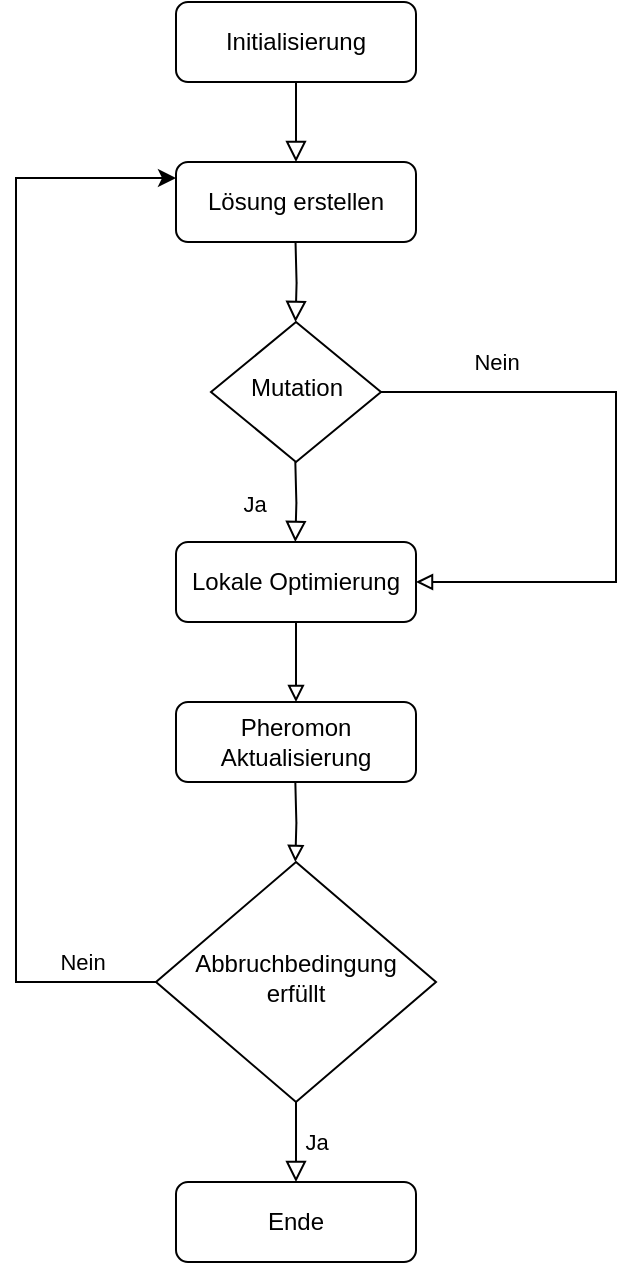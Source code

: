 <mxfile version="16.2.4" type="github"><diagram id="C5RBs43oDa-KdzZeNtuy" name="Page-1"><mxGraphModel dx="748" dy="1048" grid="1" gridSize="10" guides="1" tooltips="1" connect="1" arrows="1" fold="1" page="1" pageScale="1" pageWidth="827" pageHeight="1169" math="0" shadow="0"><root><mxCell id="WIyWlLk6GJQsqaUBKTNV-0"/><mxCell id="WIyWlLk6GJQsqaUBKTNV-1" parent="WIyWlLk6GJQsqaUBKTNV-0"/><mxCell id="WIyWlLk6GJQsqaUBKTNV-2" value="" style="rounded=0;html=1;jettySize=auto;orthogonalLoop=1;fontSize=11;endArrow=block;endFill=0;endSize=8;strokeWidth=1;shadow=0;labelBackgroundColor=none;edgeStyle=orthogonalEdgeStyle;entryX=0.5;entryY=0;entryDx=0;entryDy=0;" parent="WIyWlLk6GJQsqaUBKTNV-1" source="WIyWlLk6GJQsqaUBKTNV-3" edge="1" target="WIyWlLk6GJQsqaUBKTNV-7"><mxGeometry relative="1" as="geometry"><mxPoint x="250" y="100" as="targetPoint"/></mxGeometry></mxCell><mxCell id="WIyWlLk6GJQsqaUBKTNV-3" value="Initialisierung" style="rounded=1;whiteSpace=wrap;html=1;fontSize=12;glass=0;strokeWidth=1;shadow=0;" parent="WIyWlLk6GJQsqaUBKTNV-1" vertex="1"><mxGeometry x="160" y="50" width="120" height="40" as="geometry"/></mxCell><mxCell id="WIyWlLk6GJQsqaUBKTNV-5" value="Ja" style="edgeStyle=orthogonalEdgeStyle;rounded=0;html=1;jettySize=auto;orthogonalLoop=1;fontSize=11;endArrow=block;endFill=0;endSize=8;strokeWidth=1;shadow=0;labelBackgroundColor=none;" parent="WIyWlLk6GJQsqaUBKTNV-1" source="WIyWlLk6GJQsqaUBKTNV-6" edge="1"><mxGeometry y="10" relative="1" as="geometry"><mxPoint as="offset"/><mxPoint x="220" y="640" as="targetPoint"/></mxGeometry></mxCell><mxCell id="WIyWlLk6GJQsqaUBKTNV-6" value="Abbruchbedingung erfüllt" style="rhombus;whiteSpace=wrap;html=1;shadow=0;fontFamily=Helvetica;fontSize=12;align=center;strokeWidth=1;spacing=6;spacingTop=-4;" parent="WIyWlLk6GJQsqaUBKTNV-1" vertex="1"><mxGeometry x="150" y="480" width="140" height="120" as="geometry"/></mxCell><mxCell id="WIyWlLk6GJQsqaUBKTNV-7" value="Lösung erstellen" style="rounded=1;whiteSpace=wrap;html=1;fontSize=12;glass=0;strokeWidth=1;shadow=0;" parent="WIyWlLk6GJQsqaUBKTNV-1" vertex="1"><mxGeometry x="160" y="130" width="120" height="40" as="geometry"/></mxCell><mxCell id="WIyWlLk6GJQsqaUBKTNV-12" value="Lokale Optimierung" style="rounded=1;whiteSpace=wrap;html=1;fontSize=12;glass=0;strokeWidth=1;shadow=0;" parent="WIyWlLk6GJQsqaUBKTNV-1" vertex="1"><mxGeometry x="160" y="320" width="120" height="40" as="geometry"/></mxCell><mxCell id="2UPCyf3RlsRN6Hu7xs9X-2" value="" style="rounded=0;html=1;jettySize=auto;orthogonalLoop=1;fontSize=11;endArrow=block;endFill=0;endSize=8;strokeWidth=1;shadow=0;labelBackgroundColor=none;edgeStyle=orthogonalEdgeStyle;exitX=0.5;exitY=1;exitDx=0;exitDy=0;startArrow=none;" parent="WIyWlLk6GJQsqaUBKTNV-1" source="2UPCyf3RlsRN6Hu7xs9X-3" edge="1"><mxGeometry y="21" relative="1" as="geometry"><mxPoint as="offset"/><mxPoint x="240" y="380" as="sourcePoint"/><mxPoint x="220" y="440" as="targetPoint"/></mxGeometry></mxCell><mxCell id="2UPCyf3RlsRN6Hu7xs9X-3" value="Pheromon Aktualisierung" style="rounded=1;whiteSpace=wrap;html=1;fontSize=12;glass=0;strokeWidth=1;shadow=0;" parent="WIyWlLk6GJQsqaUBKTNV-1" vertex="1"><mxGeometry x="160" y="400" width="120" height="40" as="geometry"/></mxCell><mxCell id="2UPCyf3RlsRN6Hu7xs9X-4" value="" style="rounded=0;html=1;jettySize=auto;orthogonalLoop=1;fontSize=11;endArrow=block;endFill=0;strokeWidth=1;shadow=0;labelBackgroundColor=none;edgeStyle=orthogonalEdgeStyle;exitX=0.5;exitY=1;exitDx=0;exitDy=0;startArrow=none;startFill=0;" parent="WIyWlLk6GJQsqaUBKTNV-1" source="WIyWlLk6GJQsqaUBKTNV-12" edge="1"><mxGeometry y="21" relative="1" as="geometry"><mxPoint as="offset"/><mxPoint x="220" y="360" as="sourcePoint"/><mxPoint x="220" y="400" as="targetPoint"/></mxGeometry></mxCell><mxCell id="2UPCyf3RlsRN6Hu7xs9X-7" value="Ende" style="rounded=1;whiteSpace=wrap;html=1;fontSize=12;glass=0;strokeWidth=1;shadow=0;" parent="WIyWlLk6GJQsqaUBKTNV-1" vertex="1"><mxGeometry x="160" y="640" width="120" height="40" as="geometry"/></mxCell><mxCell id="2UPCyf3RlsRN6Hu7xs9X-8" value="Nein" style="endArrow=block;html=1;rounded=0;endFill=0;exitX=1;exitY=0.5;exitDx=0;exitDy=0;" parent="WIyWlLk6GJQsqaUBKTNV-1" edge="1"><mxGeometry x="-0.632" y="15" width="50" height="50" relative="1" as="geometry"><mxPoint x="262.5" y="245" as="sourcePoint"/><mxPoint x="280" y="340" as="targetPoint"/><Array as="points"><mxPoint x="380" y="245"/><mxPoint x="380" y="340"/></Array><mxPoint as="offset"/></mxGeometry></mxCell><mxCell id="FA7HFRvHMD604bXxW-V0-1" value="" style="rounded=0;html=1;jettySize=auto;orthogonalLoop=1;fontSize=11;endArrow=block;endFill=0;strokeWidth=1;shadow=0;labelBackgroundColor=none;edgeStyle=orthogonalEdgeStyle;exitX=0.5;exitY=1;exitDx=0;exitDy=0;startArrow=none;startFill=0;" parent="WIyWlLk6GJQsqaUBKTNV-1" edge="1"><mxGeometry y="21" relative="1" as="geometry"><mxPoint as="offset"/><mxPoint x="219.66" y="440" as="sourcePoint"/><mxPoint x="219.66" y="480" as="targetPoint"/></mxGeometry></mxCell><mxCell id="FA7HFRvHMD604bXxW-V0-2" value="Nein" style="endArrow=classic;html=1;rounded=0;entryX=0;entryY=0.25;entryDx=0;entryDy=0;" parent="WIyWlLk6GJQsqaUBKTNV-1" edge="1"><mxGeometry x="-0.864" y="-10" width="50" height="50" relative="1" as="geometry"><mxPoint x="150" y="540" as="sourcePoint"/><mxPoint x="160" y="138" as="targetPoint"/><Array as="points"><mxPoint x="80" y="540"/><mxPoint x="80" y="138"/></Array><mxPoint as="offset"/></mxGeometry></mxCell><mxCell id="PF7vn_PTDnhXreBdhPYt-0" value="Ja" style="rounded=0;html=1;jettySize=auto;orthogonalLoop=1;fontSize=11;endArrow=block;endFill=0;endSize=8;strokeWidth=1;shadow=0;labelBackgroundColor=none;edgeStyle=orthogonalEdgeStyle;" edge="1" parent="WIyWlLk6GJQsqaUBKTNV-1"><mxGeometry y="21" relative="1" as="geometry"><mxPoint as="offset"/><mxPoint x="219.66" y="280" as="sourcePoint"/><mxPoint x="219.66" y="320" as="targetPoint"/></mxGeometry></mxCell><mxCell id="PF7vn_PTDnhXreBdhPYt-1" value="Mutation" style="rhombus;whiteSpace=wrap;html=1;shadow=0;fontFamily=Helvetica;fontSize=12;align=center;strokeWidth=1;spacing=6;spacingTop=-4;" vertex="1" parent="WIyWlLk6GJQsqaUBKTNV-1"><mxGeometry x="177.5" y="210" width="85" height="70" as="geometry"/></mxCell><mxCell id="PF7vn_PTDnhXreBdhPYt-3" value="" style="rounded=0;html=1;jettySize=auto;orthogonalLoop=1;fontSize=11;endArrow=block;endFill=0;endSize=8;strokeWidth=1;shadow=0;labelBackgroundColor=none;edgeStyle=orthogonalEdgeStyle;entryX=0.5;entryY=0;entryDx=0;entryDy=0;" edge="1" parent="WIyWlLk6GJQsqaUBKTNV-1"><mxGeometry relative="1" as="geometry"><mxPoint x="219.76" y="210" as="targetPoint"/><mxPoint x="219.76" y="170" as="sourcePoint"/></mxGeometry></mxCell></root></mxGraphModel></diagram></mxfile>